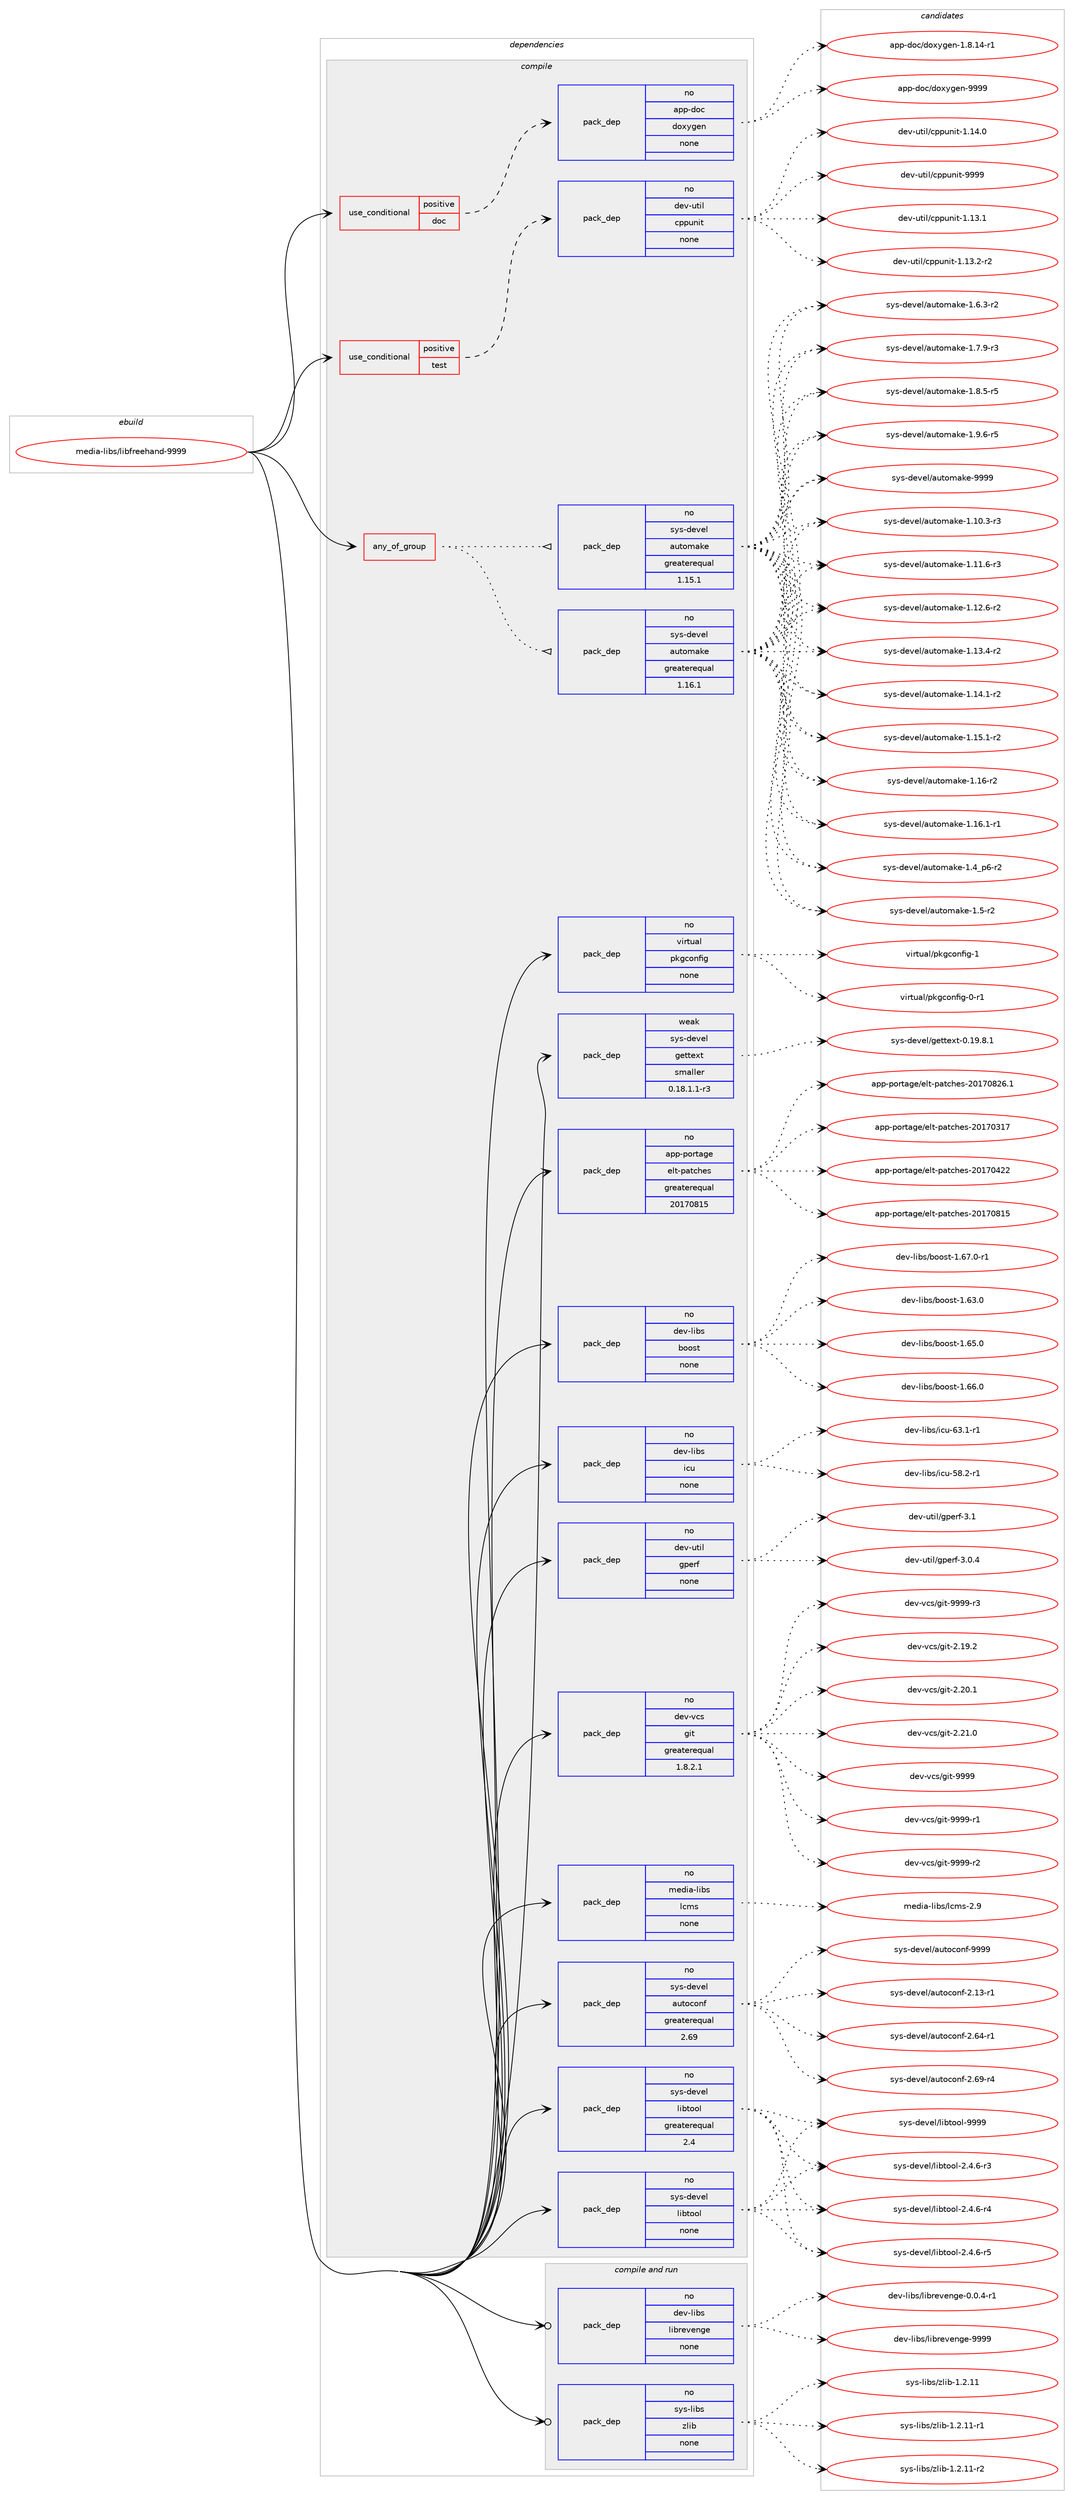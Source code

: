 digraph prolog {

# *************
# Graph options
# *************

newrank=true;
concentrate=true;
compound=true;
graph [rankdir=LR,fontname=Helvetica,fontsize=10,ranksep=1.5];#, ranksep=2.5, nodesep=0.2];
edge  [arrowhead=vee];
node  [fontname=Helvetica,fontsize=10];

# **********
# The ebuild
# **********

subgraph cluster_leftcol {
color=gray;
rank=same;
label=<<i>ebuild</i>>;
id [label="media-libs/libfreehand-9999", color=red, width=4, href="../media-libs/libfreehand-9999.svg"];
}

# ****************
# The dependencies
# ****************

subgraph cluster_midcol {
color=gray;
label=<<i>dependencies</i>>;
subgraph cluster_compile {
fillcolor="#eeeeee";
style=filled;
label=<<i>compile</i>>;
subgraph any25073 {
dependency1612468 [label=<<TABLE BORDER="0" CELLBORDER="1" CELLSPACING="0" CELLPADDING="4"><TR><TD CELLPADDING="10">any_of_group</TD></TR></TABLE>>, shape=none, color=red];subgraph pack1152329 {
dependency1612469 [label=<<TABLE BORDER="0" CELLBORDER="1" CELLSPACING="0" CELLPADDING="4" WIDTH="220"><TR><TD ROWSPAN="6" CELLPADDING="30">pack_dep</TD></TR><TR><TD WIDTH="110">no</TD></TR><TR><TD>sys-devel</TD></TR><TR><TD>automake</TD></TR><TR><TD>greaterequal</TD></TR><TR><TD>1.16.1</TD></TR></TABLE>>, shape=none, color=blue];
}
dependency1612468:e -> dependency1612469:w [weight=20,style="dotted",arrowhead="oinv"];
subgraph pack1152330 {
dependency1612470 [label=<<TABLE BORDER="0" CELLBORDER="1" CELLSPACING="0" CELLPADDING="4" WIDTH="220"><TR><TD ROWSPAN="6" CELLPADDING="30">pack_dep</TD></TR><TR><TD WIDTH="110">no</TD></TR><TR><TD>sys-devel</TD></TR><TR><TD>automake</TD></TR><TR><TD>greaterequal</TD></TR><TR><TD>1.15.1</TD></TR></TABLE>>, shape=none, color=blue];
}
dependency1612468:e -> dependency1612470:w [weight=20,style="dotted",arrowhead="oinv"];
}
id:e -> dependency1612468:w [weight=20,style="solid",arrowhead="vee"];
subgraph cond434367 {
dependency1612471 [label=<<TABLE BORDER="0" CELLBORDER="1" CELLSPACING="0" CELLPADDING="4"><TR><TD ROWSPAN="3" CELLPADDING="10">use_conditional</TD></TR><TR><TD>positive</TD></TR><TR><TD>doc</TD></TR></TABLE>>, shape=none, color=red];
subgraph pack1152331 {
dependency1612472 [label=<<TABLE BORDER="0" CELLBORDER="1" CELLSPACING="0" CELLPADDING="4" WIDTH="220"><TR><TD ROWSPAN="6" CELLPADDING="30">pack_dep</TD></TR><TR><TD WIDTH="110">no</TD></TR><TR><TD>app-doc</TD></TR><TR><TD>doxygen</TD></TR><TR><TD>none</TD></TR><TR><TD></TD></TR></TABLE>>, shape=none, color=blue];
}
dependency1612471:e -> dependency1612472:w [weight=20,style="dashed",arrowhead="vee"];
}
id:e -> dependency1612471:w [weight=20,style="solid",arrowhead="vee"];
subgraph cond434368 {
dependency1612473 [label=<<TABLE BORDER="0" CELLBORDER="1" CELLSPACING="0" CELLPADDING="4"><TR><TD ROWSPAN="3" CELLPADDING="10">use_conditional</TD></TR><TR><TD>positive</TD></TR><TR><TD>test</TD></TR></TABLE>>, shape=none, color=red];
subgraph pack1152332 {
dependency1612474 [label=<<TABLE BORDER="0" CELLBORDER="1" CELLSPACING="0" CELLPADDING="4" WIDTH="220"><TR><TD ROWSPAN="6" CELLPADDING="30">pack_dep</TD></TR><TR><TD WIDTH="110">no</TD></TR><TR><TD>dev-util</TD></TR><TR><TD>cppunit</TD></TR><TR><TD>none</TD></TR><TR><TD></TD></TR></TABLE>>, shape=none, color=blue];
}
dependency1612473:e -> dependency1612474:w [weight=20,style="dashed",arrowhead="vee"];
}
id:e -> dependency1612473:w [weight=20,style="solid",arrowhead="vee"];
subgraph pack1152333 {
dependency1612475 [label=<<TABLE BORDER="0" CELLBORDER="1" CELLSPACING="0" CELLPADDING="4" WIDTH="220"><TR><TD ROWSPAN="6" CELLPADDING="30">pack_dep</TD></TR><TR><TD WIDTH="110">no</TD></TR><TR><TD>app-portage</TD></TR><TR><TD>elt-patches</TD></TR><TR><TD>greaterequal</TD></TR><TR><TD>20170815</TD></TR></TABLE>>, shape=none, color=blue];
}
id:e -> dependency1612475:w [weight=20,style="solid",arrowhead="vee"];
subgraph pack1152334 {
dependency1612476 [label=<<TABLE BORDER="0" CELLBORDER="1" CELLSPACING="0" CELLPADDING="4" WIDTH="220"><TR><TD ROWSPAN="6" CELLPADDING="30">pack_dep</TD></TR><TR><TD WIDTH="110">no</TD></TR><TR><TD>dev-libs</TD></TR><TR><TD>boost</TD></TR><TR><TD>none</TD></TR><TR><TD></TD></TR></TABLE>>, shape=none, color=blue];
}
id:e -> dependency1612476:w [weight=20,style="solid",arrowhead="vee"];
subgraph pack1152335 {
dependency1612477 [label=<<TABLE BORDER="0" CELLBORDER="1" CELLSPACING="0" CELLPADDING="4" WIDTH="220"><TR><TD ROWSPAN="6" CELLPADDING="30">pack_dep</TD></TR><TR><TD WIDTH="110">no</TD></TR><TR><TD>dev-libs</TD></TR><TR><TD>icu</TD></TR><TR><TD>none</TD></TR><TR><TD></TD></TR></TABLE>>, shape=none, color=blue];
}
id:e -> dependency1612477:w [weight=20,style="solid",arrowhead="vee"];
subgraph pack1152336 {
dependency1612478 [label=<<TABLE BORDER="0" CELLBORDER="1" CELLSPACING="0" CELLPADDING="4" WIDTH="220"><TR><TD ROWSPAN="6" CELLPADDING="30">pack_dep</TD></TR><TR><TD WIDTH="110">no</TD></TR><TR><TD>dev-util</TD></TR><TR><TD>gperf</TD></TR><TR><TD>none</TD></TR><TR><TD></TD></TR></TABLE>>, shape=none, color=blue];
}
id:e -> dependency1612478:w [weight=20,style="solid",arrowhead="vee"];
subgraph pack1152337 {
dependency1612479 [label=<<TABLE BORDER="0" CELLBORDER="1" CELLSPACING="0" CELLPADDING="4" WIDTH="220"><TR><TD ROWSPAN="6" CELLPADDING="30">pack_dep</TD></TR><TR><TD WIDTH="110">no</TD></TR><TR><TD>dev-vcs</TD></TR><TR><TD>git</TD></TR><TR><TD>greaterequal</TD></TR><TR><TD>1.8.2.1</TD></TR></TABLE>>, shape=none, color=blue];
}
id:e -> dependency1612479:w [weight=20,style="solid",arrowhead="vee"];
subgraph pack1152338 {
dependency1612480 [label=<<TABLE BORDER="0" CELLBORDER="1" CELLSPACING="0" CELLPADDING="4" WIDTH="220"><TR><TD ROWSPAN="6" CELLPADDING="30">pack_dep</TD></TR><TR><TD WIDTH="110">no</TD></TR><TR><TD>media-libs</TD></TR><TR><TD>lcms</TD></TR><TR><TD>none</TD></TR><TR><TD></TD></TR></TABLE>>, shape=none, color=blue];
}
id:e -> dependency1612480:w [weight=20,style="solid",arrowhead="vee"];
subgraph pack1152339 {
dependency1612481 [label=<<TABLE BORDER="0" CELLBORDER="1" CELLSPACING="0" CELLPADDING="4" WIDTH="220"><TR><TD ROWSPAN="6" CELLPADDING="30">pack_dep</TD></TR><TR><TD WIDTH="110">no</TD></TR><TR><TD>sys-devel</TD></TR><TR><TD>autoconf</TD></TR><TR><TD>greaterequal</TD></TR><TR><TD>2.69</TD></TR></TABLE>>, shape=none, color=blue];
}
id:e -> dependency1612481:w [weight=20,style="solid",arrowhead="vee"];
subgraph pack1152340 {
dependency1612482 [label=<<TABLE BORDER="0" CELLBORDER="1" CELLSPACING="0" CELLPADDING="4" WIDTH="220"><TR><TD ROWSPAN="6" CELLPADDING="30">pack_dep</TD></TR><TR><TD WIDTH="110">no</TD></TR><TR><TD>sys-devel</TD></TR><TR><TD>libtool</TD></TR><TR><TD>greaterequal</TD></TR><TR><TD>2.4</TD></TR></TABLE>>, shape=none, color=blue];
}
id:e -> dependency1612482:w [weight=20,style="solid",arrowhead="vee"];
subgraph pack1152341 {
dependency1612483 [label=<<TABLE BORDER="0" CELLBORDER="1" CELLSPACING="0" CELLPADDING="4" WIDTH="220"><TR><TD ROWSPAN="6" CELLPADDING="30">pack_dep</TD></TR><TR><TD WIDTH="110">no</TD></TR><TR><TD>sys-devel</TD></TR><TR><TD>libtool</TD></TR><TR><TD>none</TD></TR><TR><TD></TD></TR></TABLE>>, shape=none, color=blue];
}
id:e -> dependency1612483:w [weight=20,style="solid",arrowhead="vee"];
subgraph pack1152342 {
dependency1612484 [label=<<TABLE BORDER="0" CELLBORDER="1" CELLSPACING="0" CELLPADDING="4" WIDTH="220"><TR><TD ROWSPAN="6" CELLPADDING="30">pack_dep</TD></TR><TR><TD WIDTH="110">no</TD></TR><TR><TD>virtual</TD></TR><TR><TD>pkgconfig</TD></TR><TR><TD>none</TD></TR><TR><TD></TD></TR></TABLE>>, shape=none, color=blue];
}
id:e -> dependency1612484:w [weight=20,style="solid",arrowhead="vee"];
subgraph pack1152343 {
dependency1612485 [label=<<TABLE BORDER="0" CELLBORDER="1" CELLSPACING="0" CELLPADDING="4" WIDTH="220"><TR><TD ROWSPAN="6" CELLPADDING="30">pack_dep</TD></TR><TR><TD WIDTH="110">weak</TD></TR><TR><TD>sys-devel</TD></TR><TR><TD>gettext</TD></TR><TR><TD>smaller</TD></TR><TR><TD>0.18.1.1-r3</TD></TR></TABLE>>, shape=none, color=blue];
}
id:e -> dependency1612485:w [weight=20,style="solid",arrowhead="vee"];
}
subgraph cluster_compileandrun {
fillcolor="#eeeeee";
style=filled;
label=<<i>compile and run</i>>;
subgraph pack1152344 {
dependency1612486 [label=<<TABLE BORDER="0" CELLBORDER="1" CELLSPACING="0" CELLPADDING="4" WIDTH="220"><TR><TD ROWSPAN="6" CELLPADDING="30">pack_dep</TD></TR><TR><TD WIDTH="110">no</TD></TR><TR><TD>dev-libs</TD></TR><TR><TD>librevenge</TD></TR><TR><TD>none</TD></TR><TR><TD></TD></TR></TABLE>>, shape=none, color=blue];
}
id:e -> dependency1612486:w [weight=20,style="solid",arrowhead="odotvee"];
subgraph pack1152345 {
dependency1612487 [label=<<TABLE BORDER="0" CELLBORDER="1" CELLSPACING="0" CELLPADDING="4" WIDTH="220"><TR><TD ROWSPAN="6" CELLPADDING="30">pack_dep</TD></TR><TR><TD WIDTH="110">no</TD></TR><TR><TD>sys-libs</TD></TR><TR><TD>zlib</TD></TR><TR><TD>none</TD></TR><TR><TD></TD></TR></TABLE>>, shape=none, color=blue];
}
id:e -> dependency1612487:w [weight=20,style="solid",arrowhead="odotvee"];
}
subgraph cluster_run {
fillcolor="#eeeeee";
style=filled;
label=<<i>run</i>>;
}
}

# **************
# The candidates
# **************

subgraph cluster_choices {
rank=same;
color=gray;
label=<<i>candidates</i>>;

subgraph choice1152329 {
color=black;
nodesep=1;
choice11512111545100101118101108479711711611110997107101454946494846514511451 [label="sys-devel/automake-1.10.3-r3", color=red, width=4,href="../sys-devel/automake-1.10.3-r3.svg"];
choice11512111545100101118101108479711711611110997107101454946494946544511451 [label="sys-devel/automake-1.11.6-r3", color=red, width=4,href="../sys-devel/automake-1.11.6-r3.svg"];
choice11512111545100101118101108479711711611110997107101454946495046544511450 [label="sys-devel/automake-1.12.6-r2", color=red, width=4,href="../sys-devel/automake-1.12.6-r2.svg"];
choice11512111545100101118101108479711711611110997107101454946495146524511450 [label="sys-devel/automake-1.13.4-r2", color=red, width=4,href="../sys-devel/automake-1.13.4-r2.svg"];
choice11512111545100101118101108479711711611110997107101454946495246494511450 [label="sys-devel/automake-1.14.1-r2", color=red, width=4,href="../sys-devel/automake-1.14.1-r2.svg"];
choice11512111545100101118101108479711711611110997107101454946495346494511450 [label="sys-devel/automake-1.15.1-r2", color=red, width=4,href="../sys-devel/automake-1.15.1-r2.svg"];
choice1151211154510010111810110847971171161111099710710145494649544511450 [label="sys-devel/automake-1.16-r2", color=red, width=4,href="../sys-devel/automake-1.16-r2.svg"];
choice11512111545100101118101108479711711611110997107101454946495446494511449 [label="sys-devel/automake-1.16.1-r1", color=red, width=4,href="../sys-devel/automake-1.16.1-r1.svg"];
choice115121115451001011181011084797117116111109971071014549465295112544511450 [label="sys-devel/automake-1.4_p6-r2", color=red, width=4,href="../sys-devel/automake-1.4_p6-r2.svg"];
choice11512111545100101118101108479711711611110997107101454946534511450 [label="sys-devel/automake-1.5-r2", color=red, width=4,href="../sys-devel/automake-1.5-r2.svg"];
choice115121115451001011181011084797117116111109971071014549465446514511450 [label="sys-devel/automake-1.6.3-r2", color=red, width=4,href="../sys-devel/automake-1.6.3-r2.svg"];
choice115121115451001011181011084797117116111109971071014549465546574511451 [label="sys-devel/automake-1.7.9-r3", color=red, width=4,href="../sys-devel/automake-1.7.9-r3.svg"];
choice115121115451001011181011084797117116111109971071014549465646534511453 [label="sys-devel/automake-1.8.5-r5", color=red, width=4,href="../sys-devel/automake-1.8.5-r5.svg"];
choice115121115451001011181011084797117116111109971071014549465746544511453 [label="sys-devel/automake-1.9.6-r5", color=red, width=4,href="../sys-devel/automake-1.9.6-r5.svg"];
choice115121115451001011181011084797117116111109971071014557575757 [label="sys-devel/automake-9999", color=red, width=4,href="../sys-devel/automake-9999.svg"];
dependency1612469:e -> choice11512111545100101118101108479711711611110997107101454946494846514511451:w [style=dotted,weight="100"];
dependency1612469:e -> choice11512111545100101118101108479711711611110997107101454946494946544511451:w [style=dotted,weight="100"];
dependency1612469:e -> choice11512111545100101118101108479711711611110997107101454946495046544511450:w [style=dotted,weight="100"];
dependency1612469:e -> choice11512111545100101118101108479711711611110997107101454946495146524511450:w [style=dotted,weight="100"];
dependency1612469:e -> choice11512111545100101118101108479711711611110997107101454946495246494511450:w [style=dotted,weight="100"];
dependency1612469:e -> choice11512111545100101118101108479711711611110997107101454946495346494511450:w [style=dotted,weight="100"];
dependency1612469:e -> choice1151211154510010111810110847971171161111099710710145494649544511450:w [style=dotted,weight="100"];
dependency1612469:e -> choice11512111545100101118101108479711711611110997107101454946495446494511449:w [style=dotted,weight="100"];
dependency1612469:e -> choice115121115451001011181011084797117116111109971071014549465295112544511450:w [style=dotted,weight="100"];
dependency1612469:e -> choice11512111545100101118101108479711711611110997107101454946534511450:w [style=dotted,weight="100"];
dependency1612469:e -> choice115121115451001011181011084797117116111109971071014549465446514511450:w [style=dotted,weight="100"];
dependency1612469:e -> choice115121115451001011181011084797117116111109971071014549465546574511451:w [style=dotted,weight="100"];
dependency1612469:e -> choice115121115451001011181011084797117116111109971071014549465646534511453:w [style=dotted,weight="100"];
dependency1612469:e -> choice115121115451001011181011084797117116111109971071014549465746544511453:w [style=dotted,weight="100"];
dependency1612469:e -> choice115121115451001011181011084797117116111109971071014557575757:w [style=dotted,weight="100"];
}
subgraph choice1152330 {
color=black;
nodesep=1;
choice11512111545100101118101108479711711611110997107101454946494846514511451 [label="sys-devel/automake-1.10.3-r3", color=red, width=4,href="../sys-devel/automake-1.10.3-r3.svg"];
choice11512111545100101118101108479711711611110997107101454946494946544511451 [label="sys-devel/automake-1.11.6-r3", color=red, width=4,href="../sys-devel/automake-1.11.6-r3.svg"];
choice11512111545100101118101108479711711611110997107101454946495046544511450 [label="sys-devel/automake-1.12.6-r2", color=red, width=4,href="../sys-devel/automake-1.12.6-r2.svg"];
choice11512111545100101118101108479711711611110997107101454946495146524511450 [label="sys-devel/automake-1.13.4-r2", color=red, width=4,href="../sys-devel/automake-1.13.4-r2.svg"];
choice11512111545100101118101108479711711611110997107101454946495246494511450 [label="sys-devel/automake-1.14.1-r2", color=red, width=4,href="../sys-devel/automake-1.14.1-r2.svg"];
choice11512111545100101118101108479711711611110997107101454946495346494511450 [label="sys-devel/automake-1.15.1-r2", color=red, width=4,href="../sys-devel/automake-1.15.1-r2.svg"];
choice1151211154510010111810110847971171161111099710710145494649544511450 [label="sys-devel/automake-1.16-r2", color=red, width=4,href="../sys-devel/automake-1.16-r2.svg"];
choice11512111545100101118101108479711711611110997107101454946495446494511449 [label="sys-devel/automake-1.16.1-r1", color=red, width=4,href="../sys-devel/automake-1.16.1-r1.svg"];
choice115121115451001011181011084797117116111109971071014549465295112544511450 [label="sys-devel/automake-1.4_p6-r2", color=red, width=4,href="../sys-devel/automake-1.4_p6-r2.svg"];
choice11512111545100101118101108479711711611110997107101454946534511450 [label="sys-devel/automake-1.5-r2", color=red, width=4,href="../sys-devel/automake-1.5-r2.svg"];
choice115121115451001011181011084797117116111109971071014549465446514511450 [label="sys-devel/automake-1.6.3-r2", color=red, width=4,href="../sys-devel/automake-1.6.3-r2.svg"];
choice115121115451001011181011084797117116111109971071014549465546574511451 [label="sys-devel/automake-1.7.9-r3", color=red, width=4,href="../sys-devel/automake-1.7.9-r3.svg"];
choice115121115451001011181011084797117116111109971071014549465646534511453 [label="sys-devel/automake-1.8.5-r5", color=red, width=4,href="../sys-devel/automake-1.8.5-r5.svg"];
choice115121115451001011181011084797117116111109971071014549465746544511453 [label="sys-devel/automake-1.9.6-r5", color=red, width=4,href="../sys-devel/automake-1.9.6-r5.svg"];
choice115121115451001011181011084797117116111109971071014557575757 [label="sys-devel/automake-9999", color=red, width=4,href="../sys-devel/automake-9999.svg"];
dependency1612470:e -> choice11512111545100101118101108479711711611110997107101454946494846514511451:w [style=dotted,weight="100"];
dependency1612470:e -> choice11512111545100101118101108479711711611110997107101454946494946544511451:w [style=dotted,weight="100"];
dependency1612470:e -> choice11512111545100101118101108479711711611110997107101454946495046544511450:w [style=dotted,weight="100"];
dependency1612470:e -> choice11512111545100101118101108479711711611110997107101454946495146524511450:w [style=dotted,weight="100"];
dependency1612470:e -> choice11512111545100101118101108479711711611110997107101454946495246494511450:w [style=dotted,weight="100"];
dependency1612470:e -> choice11512111545100101118101108479711711611110997107101454946495346494511450:w [style=dotted,weight="100"];
dependency1612470:e -> choice1151211154510010111810110847971171161111099710710145494649544511450:w [style=dotted,weight="100"];
dependency1612470:e -> choice11512111545100101118101108479711711611110997107101454946495446494511449:w [style=dotted,weight="100"];
dependency1612470:e -> choice115121115451001011181011084797117116111109971071014549465295112544511450:w [style=dotted,weight="100"];
dependency1612470:e -> choice11512111545100101118101108479711711611110997107101454946534511450:w [style=dotted,weight="100"];
dependency1612470:e -> choice115121115451001011181011084797117116111109971071014549465446514511450:w [style=dotted,weight="100"];
dependency1612470:e -> choice115121115451001011181011084797117116111109971071014549465546574511451:w [style=dotted,weight="100"];
dependency1612470:e -> choice115121115451001011181011084797117116111109971071014549465646534511453:w [style=dotted,weight="100"];
dependency1612470:e -> choice115121115451001011181011084797117116111109971071014549465746544511453:w [style=dotted,weight="100"];
dependency1612470:e -> choice115121115451001011181011084797117116111109971071014557575757:w [style=dotted,weight="100"];
}
subgraph choice1152331 {
color=black;
nodesep=1;
choice97112112451001119947100111120121103101110454946564649524511449 [label="app-doc/doxygen-1.8.14-r1", color=red, width=4,href="../app-doc/doxygen-1.8.14-r1.svg"];
choice971121124510011199471001111201211031011104557575757 [label="app-doc/doxygen-9999", color=red, width=4,href="../app-doc/doxygen-9999.svg"];
dependency1612472:e -> choice97112112451001119947100111120121103101110454946564649524511449:w [style=dotted,weight="100"];
dependency1612472:e -> choice971121124510011199471001111201211031011104557575757:w [style=dotted,weight="100"];
}
subgraph choice1152332 {
color=black;
nodesep=1;
choice10010111845117116105108479911211211711010511645494649514649 [label="dev-util/cppunit-1.13.1", color=red, width=4,href="../dev-util/cppunit-1.13.1.svg"];
choice100101118451171161051084799112112117110105116454946495146504511450 [label="dev-util/cppunit-1.13.2-r2", color=red, width=4,href="../dev-util/cppunit-1.13.2-r2.svg"];
choice10010111845117116105108479911211211711010511645494649524648 [label="dev-util/cppunit-1.14.0", color=red, width=4,href="../dev-util/cppunit-1.14.0.svg"];
choice1001011184511711610510847991121121171101051164557575757 [label="dev-util/cppunit-9999", color=red, width=4,href="../dev-util/cppunit-9999.svg"];
dependency1612474:e -> choice10010111845117116105108479911211211711010511645494649514649:w [style=dotted,weight="100"];
dependency1612474:e -> choice100101118451171161051084799112112117110105116454946495146504511450:w [style=dotted,weight="100"];
dependency1612474:e -> choice10010111845117116105108479911211211711010511645494649524648:w [style=dotted,weight="100"];
dependency1612474:e -> choice1001011184511711610510847991121121171101051164557575757:w [style=dotted,weight="100"];
}
subgraph choice1152333 {
color=black;
nodesep=1;
choice97112112451121111141169710310147101108116451129711699104101115455048495548514955 [label="app-portage/elt-patches-20170317", color=red, width=4,href="../app-portage/elt-patches-20170317.svg"];
choice97112112451121111141169710310147101108116451129711699104101115455048495548525050 [label="app-portage/elt-patches-20170422", color=red, width=4,href="../app-portage/elt-patches-20170422.svg"];
choice97112112451121111141169710310147101108116451129711699104101115455048495548564953 [label="app-portage/elt-patches-20170815", color=red, width=4,href="../app-portage/elt-patches-20170815.svg"];
choice971121124511211111411697103101471011081164511297116991041011154550484955485650544649 [label="app-portage/elt-patches-20170826.1", color=red, width=4,href="../app-portage/elt-patches-20170826.1.svg"];
dependency1612475:e -> choice97112112451121111141169710310147101108116451129711699104101115455048495548514955:w [style=dotted,weight="100"];
dependency1612475:e -> choice97112112451121111141169710310147101108116451129711699104101115455048495548525050:w [style=dotted,weight="100"];
dependency1612475:e -> choice97112112451121111141169710310147101108116451129711699104101115455048495548564953:w [style=dotted,weight="100"];
dependency1612475:e -> choice971121124511211111411697103101471011081164511297116991041011154550484955485650544649:w [style=dotted,weight="100"];
}
subgraph choice1152334 {
color=black;
nodesep=1;
choice1001011184510810598115479811111111511645494654514648 [label="dev-libs/boost-1.63.0", color=red, width=4,href="../dev-libs/boost-1.63.0.svg"];
choice1001011184510810598115479811111111511645494654534648 [label="dev-libs/boost-1.65.0", color=red, width=4,href="../dev-libs/boost-1.65.0.svg"];
choice1001011184510810598115479811111111511645494654544648 [label="dev-libs/boost-1.66.0", color=red, width=4,href="../dev-libs/boost-1.66.0.svg"];
choice10010111845108105981154798111111115116454946545546484511449 [label="dev-libs/boost-1.67.0-r1", color=red, width=4,href="../dev-libs/boost-1.67.0-r1.svg"];
dependency1612476:e -> choice1001011184510810598115479811111111511645494654514648:w [style=dotted,weight="100"];
dependency1612476:e -> choice1001011184510810598115479811111111511645494654534648:w [style=dotted,weight="100"];
dependency1612476:e -> choice1001011184510810598115479811111111511645494654544648:w [style=dotted,weight="100"];
dependency1612476:e -> choice10010111845108105981154798111111115116454946545546484511449:w [style=dotted,weight="100"];
}
subgraph choice1152335 {
color=black;
nodesep=1;
choice1001011184510810598115471059911745535646504511449 [label="dev-libs/icu-58.2-r1", color=red, width=4,href="../dev-libs/icu-58.2-r1.svg"];
choice1001011184510810598115471059911745545146494511449 [label="dev-libs/icu-63.1-r1", color=red, width=4,href="../dev-libs/icu-63.1-r1.svg"];
dependency1612477:e -> choice1001011184510810598115471059911745535646504511449:w [style=dotted,weight="100"];
dependency1612477:e -> choice1001011184510810598115471059911745545146494511449:w [style=dotted,weight="100"];
}
subgraph choice1152336 {
color=black;
nodesep=1;
choice1001011184511711610510847103112101114102455146484652 [label="dev-util/gperf-3.0.4", color=red, width=4,href="../dev-util/gperf-3.0.4.svg"];
choice100101118451171161051084710311210111410245514649 [label="dev-util/gperf-3.1", color=red, width=4,href="../dev-util/gperf-3.1.svg"];
dependency1612478:e -> choice1001011184511711610510847103112101114102455146484652:w [style=dotted,weight="100"];
dependency1612478:e -> choice100101118451171161051084710311210111410245514649:w [style=dotted,weight="100"];
}
subgraph choice1152337 {
color=black;
nodesep=1;
choice10010111845118991154710310511645504649574650 [label="dev-vcs/git-2.19.2", color=red, width=4,href="../dev-vcs/git-2.19.2.svg"];
choice10010111845118991154710310511645504650484649 [label="dev-vcs/git-2.20.1", color=red, width=4,href="../dev-vcs/git-2.20.1.svg"];
choice10010111845118991154710310511645504650494648 [label="dev-vcs/git-2.21.0", color=red, width=4,href="../dev-vcs/git-2.21.0.svg"];
choice1001011184511899115471031051164557575757 [label="dev-vcs/git-9999", color=red, width=4,href="../dev-vcs/git-9999.svg"];
choice10010111845118991154710310511645575757574511449 [label="dev-vcs/git-9999-r1", color=red, width=4,href="../dev-vcs/git-9999-r1.svg"];
choice10010111845118991154710310511645575757574511450 [label="dev-vcs/git-9999-r2", color=red, width=4,href="../dev-vcs/git-9999-r2.svg"];
choice10010111845118991154710310511645575757574511451 [label="dev-vcs/git-9999-r3", color=red, width=4,href="../dev-vcs/git-9999-r3.svg"];
dependency1612479:e -> choice10010111845118991154710310511645504649574650:w [style=dotted,weight="100"];
dependency1612479:e -> choice10010111845118991154710310511645504650484649:w [style=dotted,weight="100"];
dependency1612479:e -> choice10010111845118991154710310511645504650494648:w [style=dotted,weight="100"];
dependency1612479:e -> choice1001011184511899115471031051164557575757:w [style=dotted,weight="100"];
dependency1612479:e -> choice10010111845118991154710310511645575757574511449:w [style=dotted,weight="100"];
dependency1612479:e -> choice10010111845118991154710310511645575757574511450:w [style=dotted,weight="100"];
dependency1612479:e -> choice10010111845118991154710310511645575757574511451:w [style=dotted,weight="100"];
}
subgraph choice1152338 {
color=black;
nodesep=1;
choice109101100105974510810598115471089910911545504657 [label="media-libs/lcms-2.9", color=red, width=4,href="../media-libs/lcms-2.9.svg"];
dependency1612480:e -> choice109101100105974510810598115471089910911545504657:w [style=dotted,weight="100"];
}
subgraph choice1152339 {
color=black;
nodesep=1;
choice1151211154510010111810110847971171161119911111010245504649514511449 [label="sys-devel/autoconf-2.13-r1", color=red, width=4,href="../sys-devel/autoconf-2.13-r1.svg"];
choice1151211154510010111810110847971171161119911111010245504654524511449 [label="sys-devel/autoconf-2.64-r1", color=red, width=4,href="../sys-devel/autoconf-2.64-r1.svg"];
choice1151211154510010111810110847971171161119911111010245504654574511452 [label="sys-devel/autoconf-2.69-r4", color=red, width=4,href="../sys-devel/autoconf-2.69-r4.svg"];
choice115121115451001011181011084797117116111991111101024557575757 [label="sys-devel/autoconf-9999", color=red, width=4,href="../sys-devel/autoconf-9999.svg"];
dependency1612481:e -> choice1151211154510010111810110847971171161119911111010245504649514511449:w [style=dotted,weight="100"];
dependency1612481:e -> choice1151211154510010111810110847971171161119911111010245504654524511449:w [style=dotted,weight="100"];
dependency1612481:e -> choice1151211154510010111810110847971171161119911111010245504654574511452:w [style=dotted,weight="100"];
dependency1612481:e -> choice115121115451001011181011084797117116111991111101024557575757:w [style=dotted,weight="100"];
}
subgraph choice1152340 {
color=black;
nodesep=1;
choice1151211154510010111810110847108105981161111111084550465246544511451 [label="sys-devel/libtool-2.4.6-r3", color=red, width=4,href="../sys-devel/libtool-2.4.6-r3.svg"];
choice1151211154510010111810110847108105981161111111084550465246544511452 [label="sys-devel/libtool-2.4.6-r4", color=red, width=4,href="../sys-devel/libtool-2.4.6-r4.svg"];
choice1151211154510010111810110847108105981161111111084550465246544511453 [label="sys-devel/libtool-2.4.6-r5", color=red, width=4,href="../sys-devel/libtool-2.4.6-r5.svg"];
choice1151211154510010111810110847108105981161111111084557575757 [label="sys-devel/libtool-9999", color=red, width=4,href="../sys-devel/libtool-9999.svg"];
dependency1612482:e -> choice1151211154510010111810110847108105981161111111084550465246544511451:w [style=dotted,weight="100"];
dependency1612482:e -> choice1151211154510010111810110847108105981161111111084550465246544511452:w [style=dotted,weight="100"];
dependency1612482:e -> choice1151211154510010111810110847108105981161111111084550465246544511453:w [style=dotted,weight="100"];
dependency1612482:e -> choice1151211154510010111810110847108105981161111111084557575757:w [style=dotted,weight="100"];
}
subgraph choice1152341 {
color=black;
nodesep=1;
choice1151211154510010111810110847108105981161111111084550465246544511451 [label="sys-devel/libtool-2.4.6-r3", color=red, width=4,href="../sys-devel/libtool-2.4.6-r3.svg"];
choice1151211154510010111810110847108105981161111111084550465246544511452 [label="sys-devel/libtool-2.4.6-r4", color=red, width=4,href="../sys-devel/libtool-2.4.6-r4.svg"];
choice1151211154510010111810110847108105981161111111084550465246544511453 [label="sys-devel/libtool-2.4.6-r5", color=red, width=4,href="../sys-devel/libtool-2.4.6-r5.svg"];
choice1151211154510010111810110847108105981161111111084557575757 [label="sys-devel/libtool-9999", color=red, width=4,href="../sys-devel/libtool-9999.svg"];
dependency1612483:e -> choice1151211154510010111810110847108105981161111111084550465246544511451:w [style=dotted,weight="100"];
dependency1612483:e -> choice1151211154510010111810110847108105981161111111084550465246544511452:w [style=dotted,weight="100"];
dependency1612483:e -> choice1151211154510010111810110847108105981161111111084550465246544511453:w [style=dotted,weight="100"];
dependency1612483:e -> choice1151211154510010111810110847108105981161111111084557575757:w [style=dotted,weight="100"];
}
subgraph choice1152342 {
color=black;
nodesep=1;
choice11810511411611797108471121071039911111010210510345484511449 [label="virtual/pkgconfig-0-r1", color=red, width=4,href="../virtual/pkgconfig-0-r1.svg"];
choice1181051141161179710847112107103991111101021051034549 [label="virtual/pkgconfig-1", color=red, width=4,href="../virtual/pkgconfig-1.svg"];
dependency1612484:e -> choice11810511411611797108471121071039911111010210510345484511449:w [style=dotted,weight="100"];
dependency1612484:e -> choice1181051141161179710847112107103991111101021051034549:w [style=dotted,weight="100"];
}
subgraph choice1152343 {
color=black;
nodesep=1;
choice1151211154510010111810110847103101116116101120116454846495746564649 [label="sys-devel/gettext-0.19.8.1", color=red, width=4,href="../sys-devel/gettext-0.19.8.1.svg"];
dependency1612485:e -> choice1151211154510010111810110847103101116116101120116454846495746564649:w [style=dotted,weight="100"];
}
subgraph choice1152344 {
color=black;
nodesep=1;
choice100101118451081059811547108105981141011181011101031014548464846524511449 [label="dev-libs/librevenge-0.0.4-r1", color=red, width=4,href="../dev-libs/librevenge-0.0.4-r1.svg"];
choice100101118451081059811547108105981141011181011101031014557575757 [label="dev-libs/librevenge-9999", color=red, width=4,href="../dev-libs/librevenge-9999.svg"];
dependency1612486:e -> choice100101118451081059811547108105981141011181011101031014548464846524511449:w [style=dotted,weight="100"];
dependency1612486:e -> choice100101118451081059811547108105981141011181011101031014557575757:w [style=dotted,weight="100"];
}
subgraph choice1152345 {
color=black;
nodesep=1;
choice1151211154510810598115471221081059845494650464949 [label="sys-libs/zlib-1.2.11", color=red, width=4,href="../sys-libs/zlib-1.2.11.svg"];
choice11512111545108105981154712210810598454946504649494511449 [label="sys-libs/zlib-1.2.11-r1", color=red, width=4,href="../sys-libs/zlib-1.2.11-r1.svg"];
choice11512111545108105981154712210810598454946504649494511450 [label="sys-libs/zlib-1.2.11-r2", color=red, width=4,href="../sys-libs/zlib-1.2.11-r2.svg"];
dependency1612487:e -> choice1151211154510810598115471221081059845494650464949:w [style=dotted,weight="100"];
dependency1612487:e -> choice11512111545108105981154712210810598454946504649494511449:w [style=dotted,weight="100"];
dependency1612487:e -> choice11512111545108105981154712210810598454946504649494511450:w [style=dotted,weight="100"];
}
}

}
